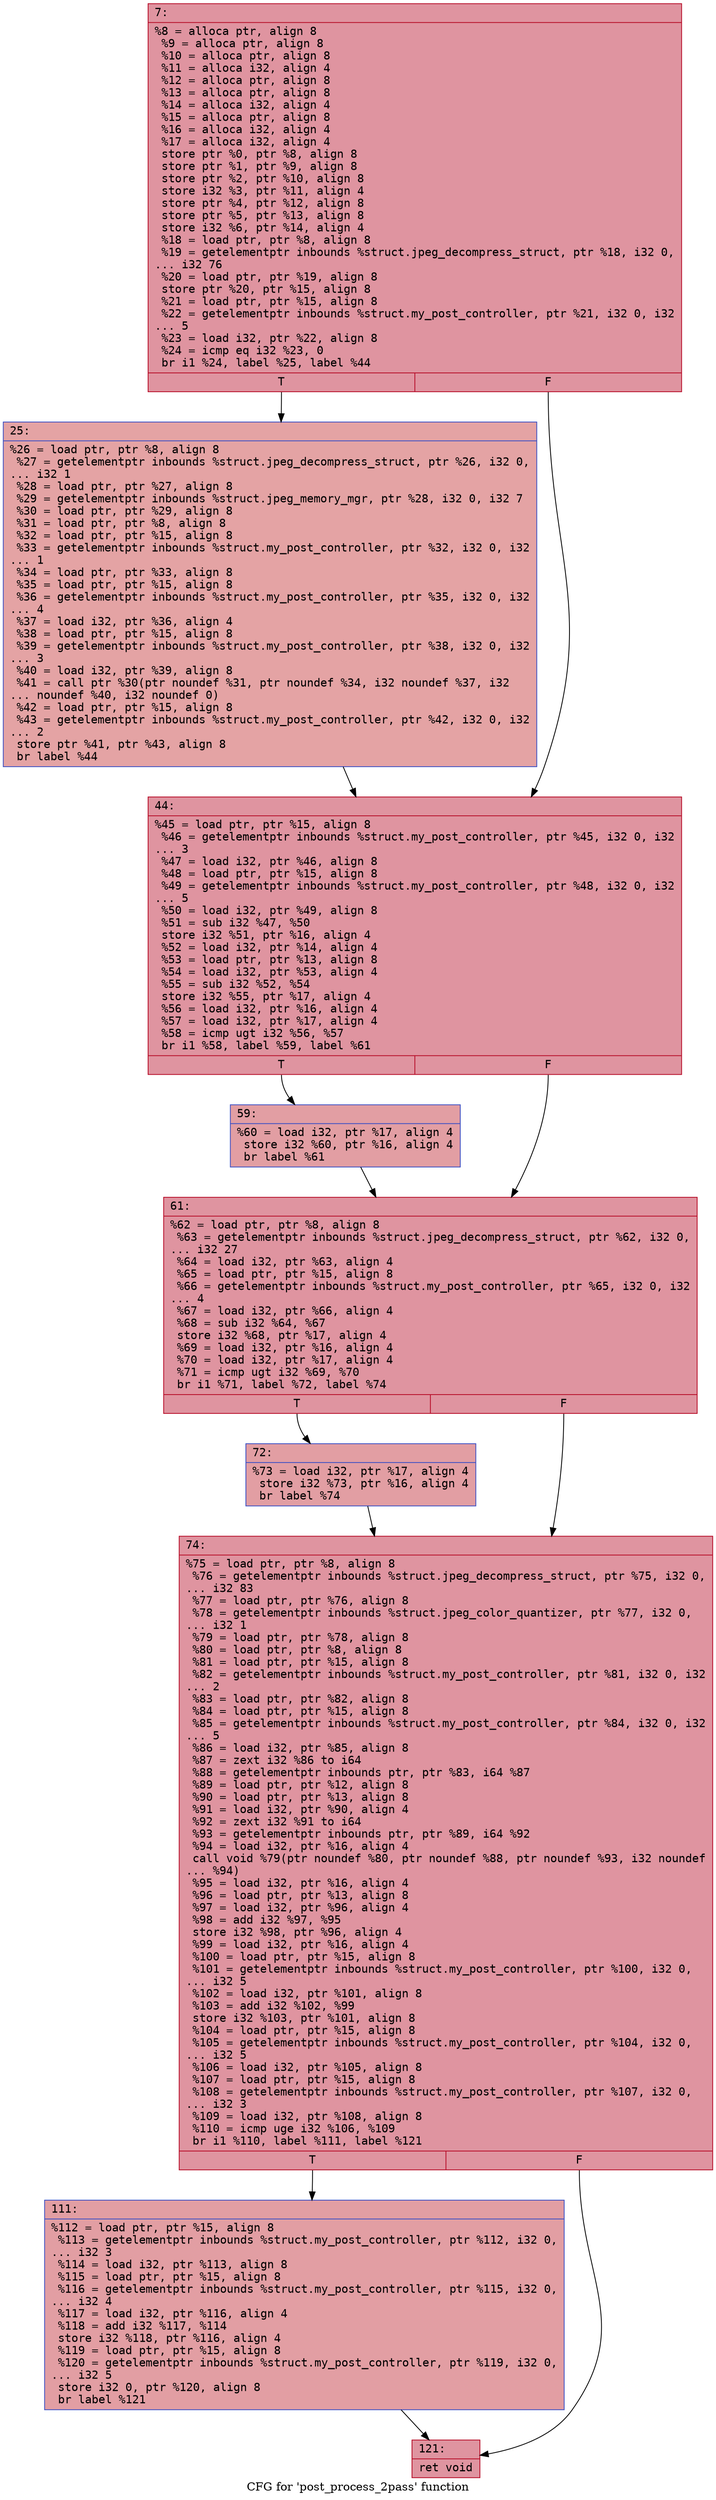 digraph "CFG for 'post_process_2pass' function" {
	label="CFG for 'post_process_2pass' function";

	Node0x600001928280 [shape=record,color="#b70d28ff", style=filled, fillcolor="#b70d2870" fontname="Courier",label="{7:\l|  %8 = alloca ptr, align 8\l  %9 = alloca ptr, align 8\l  %10 = alloca ptr, align 8\l  %11 = alloca i32, align 4\l  %12 = alloca ptr, align 8\l  %13 = alloca ptr, align 8\l  %14 = alloca i32, align 4\l  %15 = alloca ptr, align 8\l  %16 = alloca i32, align 4\l  %17 = alloca i32, align 4\l  store ptr %0, ptr %8, align 8\l  store ptr %1, ptr %9, align 8\l  store ptr %2, ptr %10, align 8\l  store i32 %3, ptr %11, align 4\l  store ptr %4, ptr %12, align 8\l  store ptr %5, ptr %13, align 8\l  store i32 %6, ptr %14, align 4\l  %18 = load ptr, ptr %8, align 8\l  %19 = getelementptr inbounds %struct.jpeg_decompress_struct, ptr %18, i32 0,\l... i32 76\l  %20 = load ptr, ptr %19, align 8\l  store ptr %20, ptr %15, align 8\l  %21 = load ptr, ptr %15, align 8\l  %22 = getelementptr inbounds %struct.my_post_controller, ptr %21, i32 0, i32\l... 5\l  %23 = load i32, ptr %22, align 8\l  %24 = icmp eq i32 %23, 0\l  br i1 %24, label %25, label %44\l|{<s0>T|<s1>F}}"];
	Node0x600001928280:s0 -> Node0x6000019282d0[tooltip="7 -> 25\nProbability 37.50%" ];
	Node0x600001928280:s1 -> Node0x600001928320[tooltip="7 -> 44\nProbability 62.50%" ];
	Node0x6000019282d0 [shape=record,color="#3d50c3ff", style=filled, fillcolor="#c32e3170" fontname="Courier",label="{25:\l|  %26 = load ptr, ptr %8, align 8\l  %27 = getelementptr inbounds %struct.jpeg_decompress_struct, ptr %26, i32 0,\l... i32 1\l  %28 = load ptr, ptr %27, align 8\l  %29 = getelementptr inbounds %struct.jpeg_memory_mgr, ptr %28, i32 0, i32 7\l  %30 = load ptr, ptr %29, align 8\l  %31 = load ptr, ptr %8, align 8\l  %32 = load ptr, ptr %15, align 8\l  %33 = getelementptr inbounds %struct.my_post_controller, ptr %32, i32 0, i32\l... 1\l  %34 = load ptr, ptr %33, align 8\l  %35 = load ptr, ptr %15, align 8\l  %36 = getelementptr inbounds %struct.my_post_controller, ptr %35, i32 0, i32\l... 4\l  %37 = load i32, ptr %36, align 4\l  %38 = load ptr, ptr %15, align 8\l  %39 = getelementptr inbounds %struct.my_post_controller, ptr %38, i32 0, i32\l... 3\l  %40 = load i32, ptr %39, align 8\l  %41 = call ptr %30(ptr noundef %31, ptr noundef %34, i32 noundef %37, i32\l... noundef %40, i32 noundef 0)\l  %42 = load ptr, ptr %15, align 8\l  %43 = getelementptr inbounds %struct.my_post_controller, ptr %42, i32 0, i32\l... 2\l  store ptr %41, ptr %43, align 8\l  br label %44\l}"];
	Node0x6000019282d0 -> Node0x600001928320[tooltip="25 -> 44\nProbability 100.00%" ];
	Node0x600001928320 [shape=record,color="#b70d28ff", style=filled, fillcolor="#b70d2870" fontname="Courier",label="{44:\l|  %45 = load ptr, ptr %15, align 8\l  %46 = getelementptr inbounds %struct.my_post_controller, ptr %45, i32 0, i32\l... 3\l  %47 = load i32, ptr %46, align 8\l  %48 = load ptr, ptr %15, align 8\l  %49 = getelementptr inbounds %struct.my_post_controller, ptr %48, i32 0, i32\l... 5\l  %50 = load i32, ptr %49, align 8\l  %51 = sub i32 %47, %50\l  store i32 %51, ptr %16, align 4\l  %52 = load i32, ptr %14, align 4\l  %53 = load ptr, ptr %13, align 8\l  %54 = load i32, ptr %53, align 4\l  %55 = sub i32 %52, %54\l  store i32 %55, ptr %17, align 4\l  %56 = load i32, ptr %16, align 4\l  %57 = load i32, ptr %17, align 4\l  %58 = icmp ugt i32 %56, %57\l  br i1 %58, label %59, label %61\l|{<s0>T|<s1>F}}"];
	Node0x600001928320:s0 -> Node0x600001928370[tooltip="44 -> 59\nProbability 50.00%" ];
	Node0x600001928320:s1 -> Node0x6000019283c0[tooltip="44 -> 61\nProbability 50.00%" ];
	Node0x600001928370 [shape=record,color="#3d50c3ff", style=filled, fillcolor="#be242e70" fontname="Courier",label="{59:\l|  %60 = load i32, ptr %17, align 4\l  store i32 %60, ptr %16, align 4\l  br label %61\l}"];
	Node0x600001928370 -> Node0x6000019283c0[tooltip="59 -> 61\nProbability 100.00%" ];
	Node0x6000019283c0 [shape=record,color="#b70d28ff", style=filled, fillcolor="#b70d2870" fontname="Courier",label="{61:\l|  %62 = load ptr, ptr %8, align 8\l  %63 = getelementptr inbounds %struct.jpeg_decompress_struct, ptr %62, i32 0,\l... i32 27\l  %64 = load i32, ptr %63, align 4\l  %65 = load ptr, ptr %15, align 8\l  %66 = getelementptr inbounds %struct.my_post_controller, ptr %65, i32 0, i32\l... 4\l  %67 = load i32, ptr %66, align 4\l  %68 = sub i32 %64, %67\l  store i32 %68, ptr %17, align 4\l  %69 = load i32, ptr %16, align 4\l  %70 = load i32, ptr %17, align 4\l  %71 = icmp ugt i32 %69, %70\l  br i1 %71, label %72, label %74\l|{<s0>T|<s1>F}}"];
	Node0x6000019283c0:s0 -> Node0x600001928410[tooltip="61 -> 72\nProbability 50.00%" ];
	Node0x6000019283c0:s1 -> Node0x600001928460[tooltip="61 -> 74\nProbability 50.00%" ];
	Node0x600001928410 [shape=record,color="#3d50c3ff", style=filled, fillcolor="#be242e70" fontname="Courier",label="{72:\l|  %73 = load i32, ptr %17, align 4\l  store i32 %73, ptr %16, align 4\l  br label %74\l}"];
	Node0x600001928410 -> Node0x600001928460[tooltip="72 -> 74\nProbability 100.00%" ];
	Node0x600001928460 [shape=record,color="#b70d28ff", style=filled, fillcolor="#b70d2870" fontname="Courier",label="{74:\l|  %75 = load ptr, ptr %8, align 8\l  %76 = getelementptr inbounds %struct.jpeg_decompress_struct, ptr %75, i32 0,\l... i32 83\l  %77 = load ptr, ptr %76, align 8\l  %78 = getelementptr inbounds %struct.jpeg_color_quantizer, ptr %77, i32 0,\l... i32 1\l  %79 = load ptr, ptr %78, align 8\l  %80 = load ptr, ptr %8, align 8\l  %81 = load ptr, ptr %15, align 8\l  %82 = getelementptr inbounds %struct.my_post_controller, ptr %81, i32 0, i32\l... 2\l  %83 = load ptr, ptr %82, align 8\l  %84 = load ptr, ptr %15, align 8\l  %85 = getelementptr inbounds %struct.my_post_controller, ptr %84, i32 0, i32\l... 5\l  %86 = load i32, ptr %85, align 8\l  %87 = zext i32 %86 to i64\l  %88 = getelementptr inbounds ptr, ptr %83, i64 %87\l  %89 = load ptr, ptr %12, align 8\l  %90 = load ptr, ptr %13, align 8\l  %91 = load i32, ptr %90, align 4\l  %92 = zext i32 %91 to i64\l  %93 = getelementptr inbounds ptr, ptr %89, i64 %92\l  %94 = load i32, ptr %16, align 4\l  call void %79(ptr noundef %80, ptr noundef %88, ptr noundef %93, i32 noundef\l... %94)\l  %95 = load i32, ptr %16, align 4\l  %96 = load ptr, ptr %13, align 8\l  %97 = load i32, ptr %96, align 4\l  %98 = add i32 %97, %95\l  store i32 %98, ptr %96, align 4\l  %99 = load i32, ptr %16, align 4\l  %100 = load ptr, ptr %15, align 8\l  %101 = getelementptr inbounds %struct.my_post_controller, ptr %100, i32 0,\l... i32 5\l  %102 = load i32, ptr %101, align 8\l  %103 = add i32 %102, %99\l  store i32 %103, ptr %101, align 8\l  %104 = load ptr, ptr %15, align 8\l  %105 = getelementptr inbounds %struct.my_post_controller, ptr %104, i32 0,\l... i32 5\l  %106 = load i32, ptr %105, align 8\l  %107 = load ptr, ptr %15, align 8\l  %108 = getelementptr inbounds %struct.my_post_controller, ptr %107, i32 0,\l... i32 3\l  %109 = load i32, ptr %108, align 8\l  %110 = icmp uge i32 %106, %109\l  br i1 %110, label %111, label %121\l|{<s0>T|<s1>F}}"];
	Node0x600001928460:s0 -> Node0x6000019284b0[tooltip="74 -> 111\nProbability 50.00%" ];
	Node0x600001928460:s1 -> Node0x600001928500[tooltip="74 -> 121\nProbability 50.00%" ];
	Node0x6000019284b0 [shape=record,color="#3d50c3ff", style=filled, fillcolor="#be242e70" fontname="Courier",label="{111:\l|  %112 = load ptr, ptr %15, align 8\l  %113 = getelementptr inbounds %struct.my_post_controller, ptr %112, i32 0,\l... i32 3\l  %114 = load i32, ptr %113, align 8\l  %115 = load ptr, ptr %15, align 8\l  %116 = getelementptr inbounds %struct.my_post_controller, ptr %115, i32 0,\l... i32 4\l  %117 = load i32, ptr %116, align 4\l  %118 = add i32 %117, %114\l  store i32 %118, ptr %116, align 4\l  %119 = load ptr, ptr %15, align 8\l  %120 = getelementptr inbounds %struct.my_post_controller, ptr %119, i32 0,\l... i32 5\l  store i32 0, ptr %120, align 8\l  br label %121\l}"];
	Node0x6000019284b0 -> Node0x600001928500[tooltip="111 -> 121\nProbability 100.00%" ];
	Node0x600001928500 [shape=record,color="#b70d28ff", style=filled, fillcolor="#b70d2870" fontname="Courier",label="{121:\l|  ret void\l}"];
}
